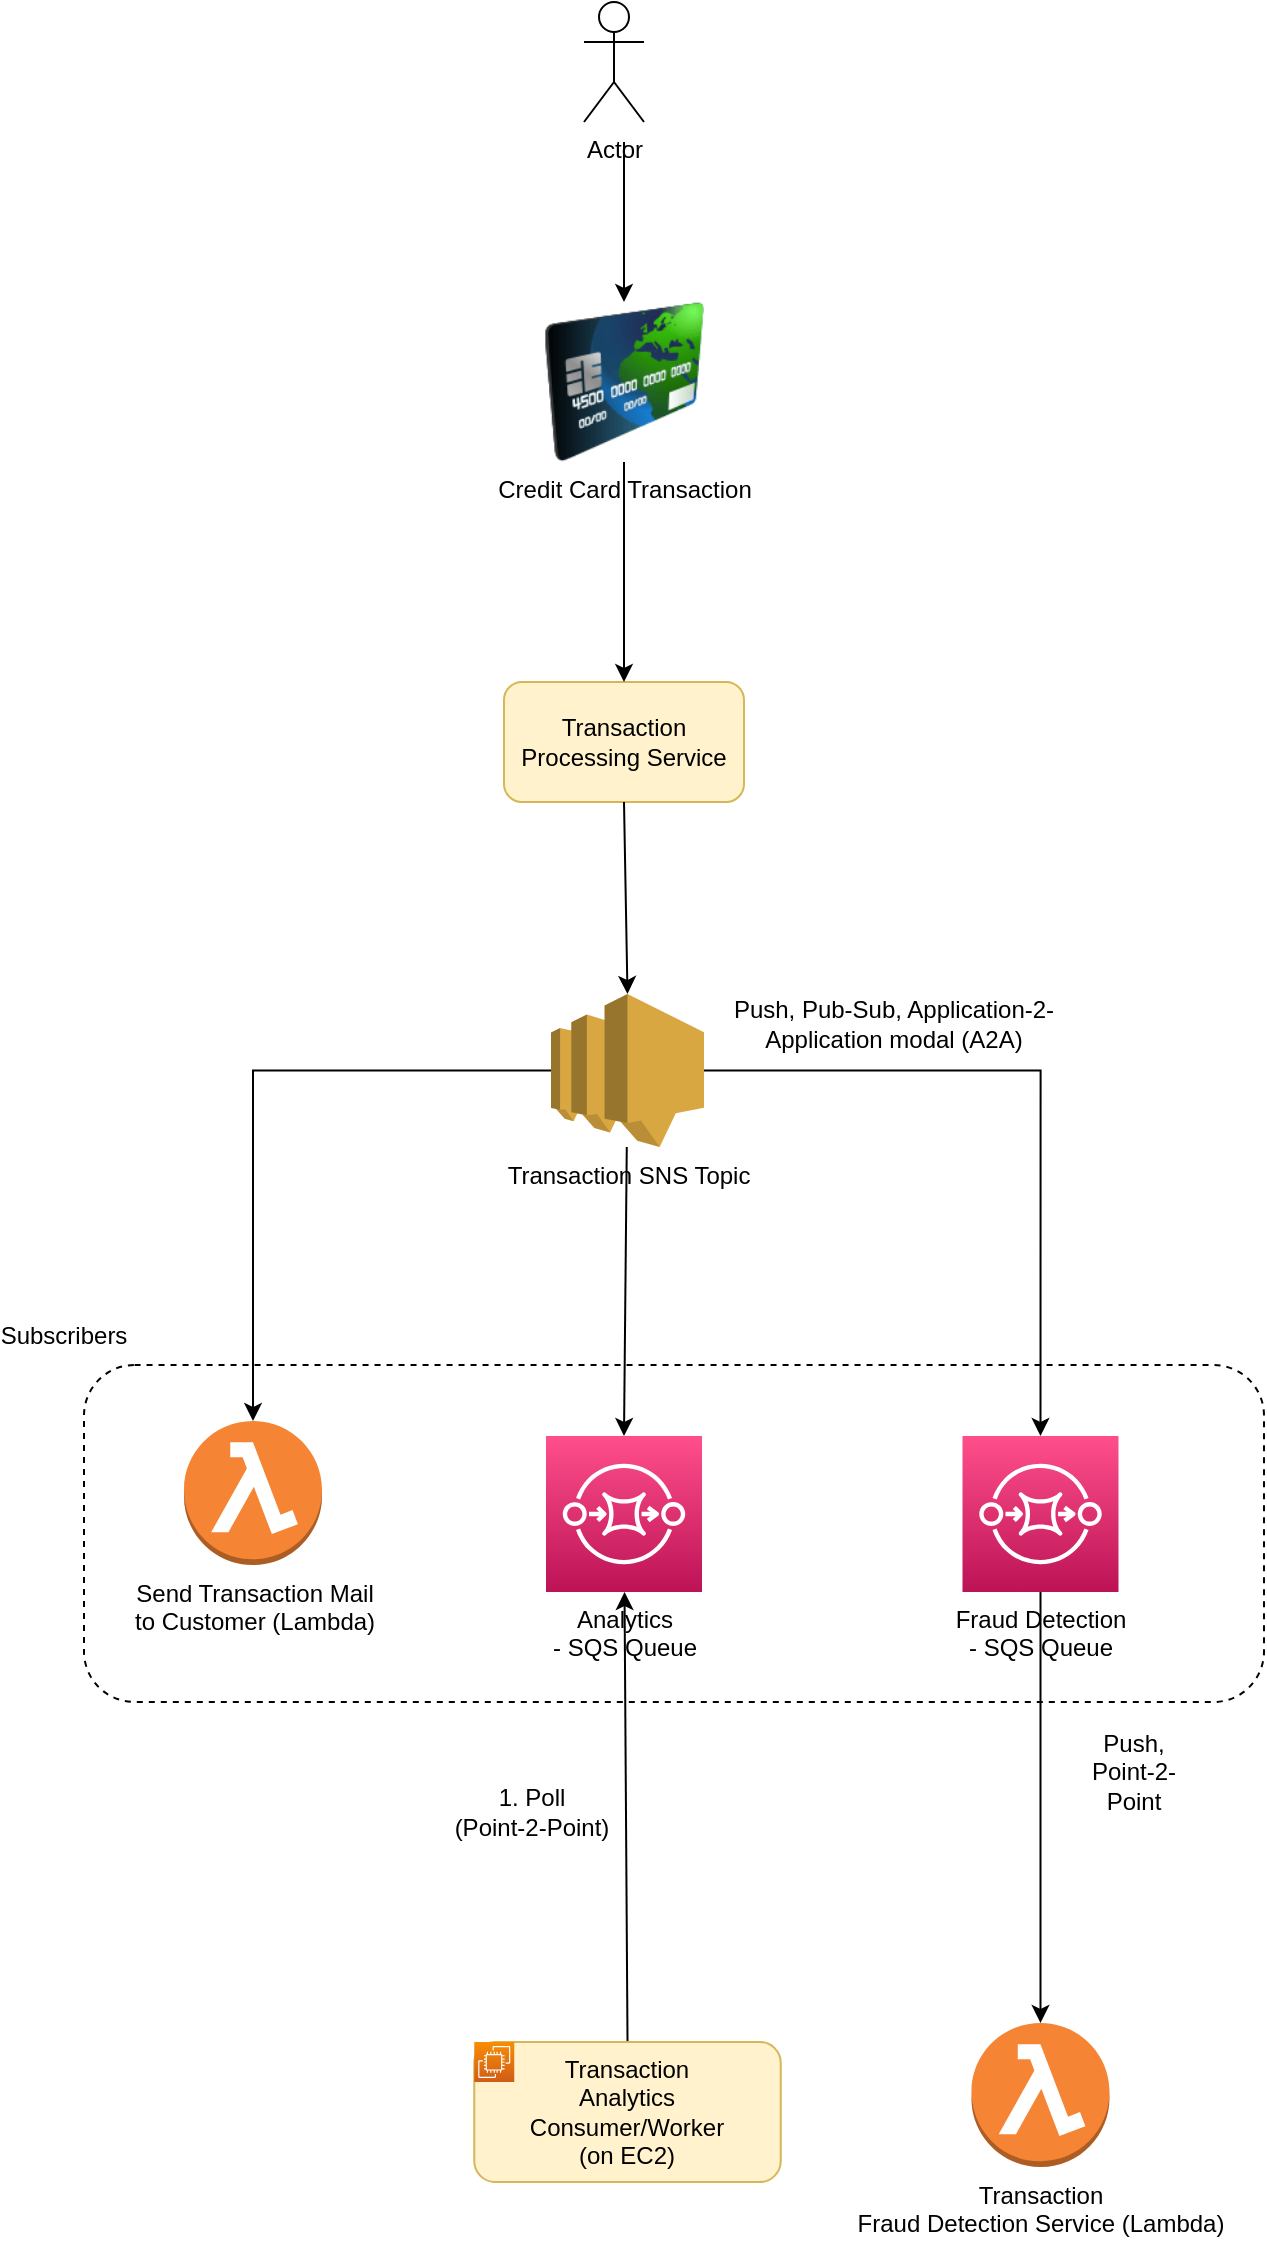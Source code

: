 <mxfile version="20.3.0" type="device"><diagram id="jM9DbcQUthM_D59hzvDb" name="Page-1"><mxGraphModel dx="946" dy="578" grid="1" gridSize="10" guides="1" tooltips="1" connect="1" arrows="1" fold="1" page="1" pageScale="1" pageWidth="827" pageHeight="1169" math="0" shadow="0"><root><mxCell id="0"/><mxCell id="1" parent="0"/><mxCell id="k4fiQn-9X0b9QZZ4QRJn-2" value="" style="rounded=1;whiteSpace=wrap;html=1;dashed=1;" parent="1" vertex="1"><mxGeometry x="150" y="731.5" width="590" height="168.5" as="geometry"/></mxCell><mxCell id="7YGImrswCQrrPHVyEjjW-1" value="Credit Card Transaction" style="image;html=1;image=img/lib/clip_art/finance/Credit_Card_128x128.png" parent="1" vertex="1"><mxGeometry x="380" y="200" width="80" height="80" as="geometry"/></mxCell><mxCell id="7YGImrswCQrrPHVyEjjW-2" value="Actor" style="shape=umlActor;verticalLabelPosition=bottom;verticalAlign=top;html=1;outlineConnect=0;" parent="1" vertex="1"><mxGeometry x="400" y="50" width="30" height="60" as="geometry"/></mxCell><mxCell id="7YGImrswCQrrPHVyEjjW-3" value="" style="endArrow=classic;html=1;rounded=0;" parent="1" target="7YGImrswCQrrPHVyEjjW-1" edge="1"><mxGeometry width="50" height="50" relative="1" as="geometry"><mxPoint x="420" y="120" as="sourcePoint"/><mxPoint x="440" y="270" as="targetPoint"/></mxGeometry></mxCell><mxCell id="7YGImrswCQrrPHVyEjjW-4" value="Transaction Processing Service" style="rounded=1;whiteSpace=wrap;html=1;fillColor=#fff2cc;strokeColor=#d6b656;" parent="1" vertex="1"><mxGeometry x="360" y="390" width="120" height="60" as="geometry"/></mxCell><mxCell id="7YGImrswCQrrPHVyEjjW-5" value="" style="endArrow=classic;html=1;rounded=0;exitX=0.5;exitY=1;exitDx=0;exitDy=0;entryX=0.5;entryY=0;entryDx=0;entryDy=0;" parent="1" source="7YGImrswCQrrPHVyEjjW-1" target="7YGImrswCQrrPHVyEjjW-4" edge="1"><mxGeometry width="50" height="50" relative="1" as="geometry"><mxPoint x="390" y="320" as="sourcePoint"/><mxPoint x="440" y="270" as="targetPoint"/></mxGeometry></mxCell><mxCell id="7YGImrswCQrrPHVyEjjW-6" value="Transaction SNS Topic" style="outlineConnect=0;dashed=0;verticalLabelPosition=bottom;verticalAlign=top;align=center;html=1;shape=mxgraph.aws3.sns;fillColor=#D9A741;gradientColor=none;" parent="1" vertex="1"><mxGeometry x="383.5" y="546" width="76.5" height="76.5" as="geometry"/></mxCell><mxCell id="7YGImrswCQrrPHVyEjjW-7" value="" style="endArrow=classic;html=1;rounded=0;entryX=0.5;entryY=0;entryDx=0;entryDy=0;entryPerimeter=0;" parent="1" target="7YGImrswCQrrPHVyEjjW-6" edge="1"><mxGeometry width="50" height="50" relative="1" as="geometry"><mxPoint x="420" y="450" as="sourcePoint"/><mxPoint x="440" y="420" as="targetPoint"/></mxGeometry></mxCell><mxCell id="7YGImrswCQrrPHVyEjjW-8" value="Send Transaction Mail &lt;br&gt;to Customer (Lambda)" style="outlineConnect=0;dashed=0;verticalLabelPosition=bottom;verticalAlign=top;align=center;html=1;shape=mxgraph.aws3.lambda_function;fillColor=#F58534;gradientColor=none;" parent="1" vertex="1"><mxGeometry x="200" y="759.5" width="69" height="72" as="geometry"/></mxCell><mxCell id="7YGImrswCQrrPHVyEjjW-9" value="" style="endArrow=classic;html=1;rounded=0;edgeStyle=orthogonalEdgeStyle;" parent="1" source="7YGImrswCQrrPHVyEjjW-6" target="7YGImrswCQrrPHVyEjjW-8" edge="1"><mxGeometry width="50" height="50" relative="1" as="geometry"><mxPoint x="390" y="620" as="sourcePoint"/><mxPoint x="440" y="570" as="targetPoint"/></mxGeometry></mxCell><mxCell id="7YGImrswCQrrPHVyEjjW-11" value="" style="endArrow=classic;html=1;rounded=0;entryX=0.5;entryY=0;entryDx=0;entryDy=0;entryPerimeter=0;" parent="1" source="7YGImrswCQrrPHVyEjjW-6" target="lNStkLzIXcKYA6TviPbW-4" edge="1"><mxGeometry width="50" height="50" relative="1" as="geometry"><mxPoint x="390" y="750" as="sourcePoint"/><mxPoint x="421.75" y="759.5" as="targetPoint"/></mxGeometry></mxCell><mxCell id="7YGImrswCQrrPHVyEjjW-13" value="" style="endArrow=classic;html=1;rounded=0;exitX=1;exitY=0.5;exitDx=0;exitDy=0;exitPerimeter=0;entryX=0.5;entryY=0;entryDx=0;entryDy=0;entryPerimeter=0;edgeStyle=orthogonalEdgeStyle;" parent="1" source="7YGImrswCQrrPHVyEjjW-6" target="lNStkLzIXcKYA6TviPbW-5" edge="1"><mxGeometry width="50" height="50" relative="1" as="geometry"><mxPoint x="390" y="750" as="sourcePoint"/><mxPoint x="628.25" y="759.5" as="targetPoint"/></mxGeometry></mxCell><mxCell id="7YGImrswCQrrPHVyEjjW-16" value="" style="endArrow=classic;html=1;rounded=0;exitX=0.5;exitY=0;exitDx=0;exitDy=0;" parent="1" source="lNStkLzIXcKYA6TviPbW-2" target="lNStkLzIXcKYA6TviPbW-4" edge="1"><mxGeometry width="50" height="50" relative="1" as="geometry"><mxPoint x="421.75" y="1050" as="sourcePoint"/><mxPoint x="421.75" y="852.5" as="targetPoint"/></mxGeometry></mxCell><mxCell id="7YGImrswCQrrPHVyEjjW-17" value="1. Poll &lt;br&gt;(Point-2-Point)" style="text;html=1;strokeColor=none;fillColor=none;align=center;verticalAlign=middle;whiteSpace=wrap;rounded=0;" parent="1" vertex="1"><mxGeometry x="334" y="940" width="80" height="30" as="geometry"/></mxCell><mxCell id="7YGImrswCQrrPHVyEjjW-18" value="" style="endArrow=classic;html=1;rounded=0;entryX=0.5;entryY=0;entryDx=0;entryDy=0;entryPerimeter=0;" parent="1" source="lNStkLzIXcKYA6TviPbW-5" target="7YGImrswCQrrPHVyEjjW-19" edge="1"><mxGeometry width="50" height="50" relative="1" as="geometry"><mxPoint x="628.25" y="852.5" as="sourcePoint"/><mxPoint x="628.25" y="990" as="targetPoint"/></mxGeometry></mxCell><mxCell id="7YGImrswCQrrPHVyEjjW-19" value="Transaction&lt;br&gt;Fraud Detection Service (Lambda)" style="outlineConnect=0;dashed=0;verticalLabelPosition=bottom;verticalAlign=top;align=center;html=1;shape=mxgraph.aws3.lambda_function;fillColor=#F58534;gradientColor=none;" parent="1" vertex="1"><mxGeometry x="593.75" y="1060.5" width="69" height="72" as="geometry"/></mxCell><mxCell id="xLaa-yRtFEWPhVWv5kzc-1" value="Push, &lt;br&gt;Point-2-Point" style="text;html=1;strokeColor=none;fillColor=none;align=center;verticalAlign=middle;whiteSpace=wrap;rounded=0;" parent="1" vertex="1"><mxGeometry x="640" y="920" width="70" height="30" as="geometry"/></mxCell><mxCell id="k4fiQn-9X0b9QZZ4QRJn-1" value="Push, Pub-Sub, Application-2-Application modal (A2A)" style="text;html=1;strokeColor=none;fillColor=none;align=center;verticalAlign=middle;whiteSpace=wrap;rounded=0;" parent="1" vertex="1"><mxGeometry x="450" y="546" width="210" height="30" as="geometry"/></mxCell><mxCell id="k4fiQn-9X0b9QZZ4QRJn-3" value="Subscribers" style="text;html=1;strokeColor=none;fillColor=none;align=center;verticalAlign=middle;whiteSpace=wrap;rounded=0;dashed=1;" parent="1" vertex="1"><mxGeometry x="110" y="701.5" width="60" height="30" as="geometry"/></mxCell><mxCell id="lNStkLzIXcKYA6TviPbW-2" value="&lt;span style=&quot;&quot;&gt;Transaction&lt;/span&gt;&lt;br style=&quot;&quot;&gt;&lt;span style=&quot;&quot;&gt;Analytics &lt;br&gt;Consumer/Worker &lt;br&gt;(on EC2)&lt;/span&gt;" style="rounded=1;whiteSpace=wrap;html=1;fillColor=#fff2cc;strokeColor=#d6b656;" vertex="1" parent="1"><mxGeometry x="345.13" y="1070" width="153.25" height="70" as="geometry"/></mxCell><mxCell id="lNStkLzIXcKYA6TviPbW-3" value="" style="sketch=0;points=[[0,0,0],[0.25,0,0],[0.5,0,0],[0.75,0,0],[1,0,0],[0,1,0],[0.25,1,0],[0.5,1,0],[0.75,1,0],[1,1,0],[0,0.25,0],[0,0.5,0],[0,0.75,0],[1,0.25,0],[1,0.5,0],[1,0.75,0]];outlineConnect=0;fontColor=#232F3E;gradientColor=#F78E04;gradientDirection=north;fillColor=#D05C17;strokeColor=#ffffff;dashed=0;verticalLabelPosition=bottom;verticalAlign=top;align=center;html=1;fontSize=12;fontStyle=0;aspect=fixed;shape=mxgraph.aws4.resourceIcon;resIcon=mxgraph.aws4.ec2;" vertex="1" parent="1"><mxGeometry x="345.13" y="1070" width="20" height="20" as="geometry"/></mxCell><mxCell id="lNStkLzIXcKYA6TviPbW-4" value="&lt;span style=&quot;color: rgb(0, 0, 0);&quot;&gt;Analytics &lt;br&gt;- SQS Queue&lt;/span&gt;" style="sketch=0;points=[[0,0,0],[0.25,0,0],[0.5,0,0],[0.75,0,0],[1,0,0],[0,1,0],[0.25,1,0],[0.5,1,0],[0.75,1,0],[1,1,0],[0,0.25,0],[0,0.5,0],[0,0.75,0],[1,0.25,0],[1,0.5,0],[1,0.75,0]];outlineConnect=0;fontColor=#232F3E;gradientColor=#FF4F8B;gradientDirection=north;fillColor=#BC1356;strokeColor=#ffffff;dashed=0;verticalLabelPosition=bottom;verticalAlign=top;align=center;html=1;fontSize=12;fontStyle=0;aspect=fixed;shape=mxgraph.aws4.resourceIcon;resIcon=mxgraph.aws4.sqs;" vertex="1" parent="1"><mxGeometry x="381" y="767" width="78" height="78" as="geometry"/></mxCell><mxCell id="lNStkLzIXcKYA6TviPbW-5" value="&lt;span style=&quot;color: rgb(0, 0, 0);&quot;&gt;Fraud Detection&lt;br&gt;- SQS Queue&lt;/span&gt;" style="sketch=0;points=[[0,0,0],[0.25,0,0],[0.5,0,0],[0.75,0,0],[1,0,0],[0,1,0],[0.25,1,0],[0.5,1,0],[0.75,1,0],[1,1,0],[0,0.25,0],[0,0.5,0],[0,0.75,0],[1,0.25,0],[1,0.5,0],[1,0.75,0]];outlineConnect=0;fontColor=#232F3E;gradientColor=#FF4F8B;gradientDirection=north;fillColor=#BC1356;strokeColor=#ffffff;dashed=0;verticalLabelPosition=bottom;verticalAlign=top;align=center;html=1;fontSize=12;fontStyle=0;aspect=fixed;shape=mxgraph.aws4.resourceIcon;resIcon=mxgraph.aws4.sqs;" vertex="1" parent="1"><mxGeometry x="589.25" y="767" width="78" height="78" as="geometry"/></mxCell></root></mxGraphModel></diagram></mxfile>